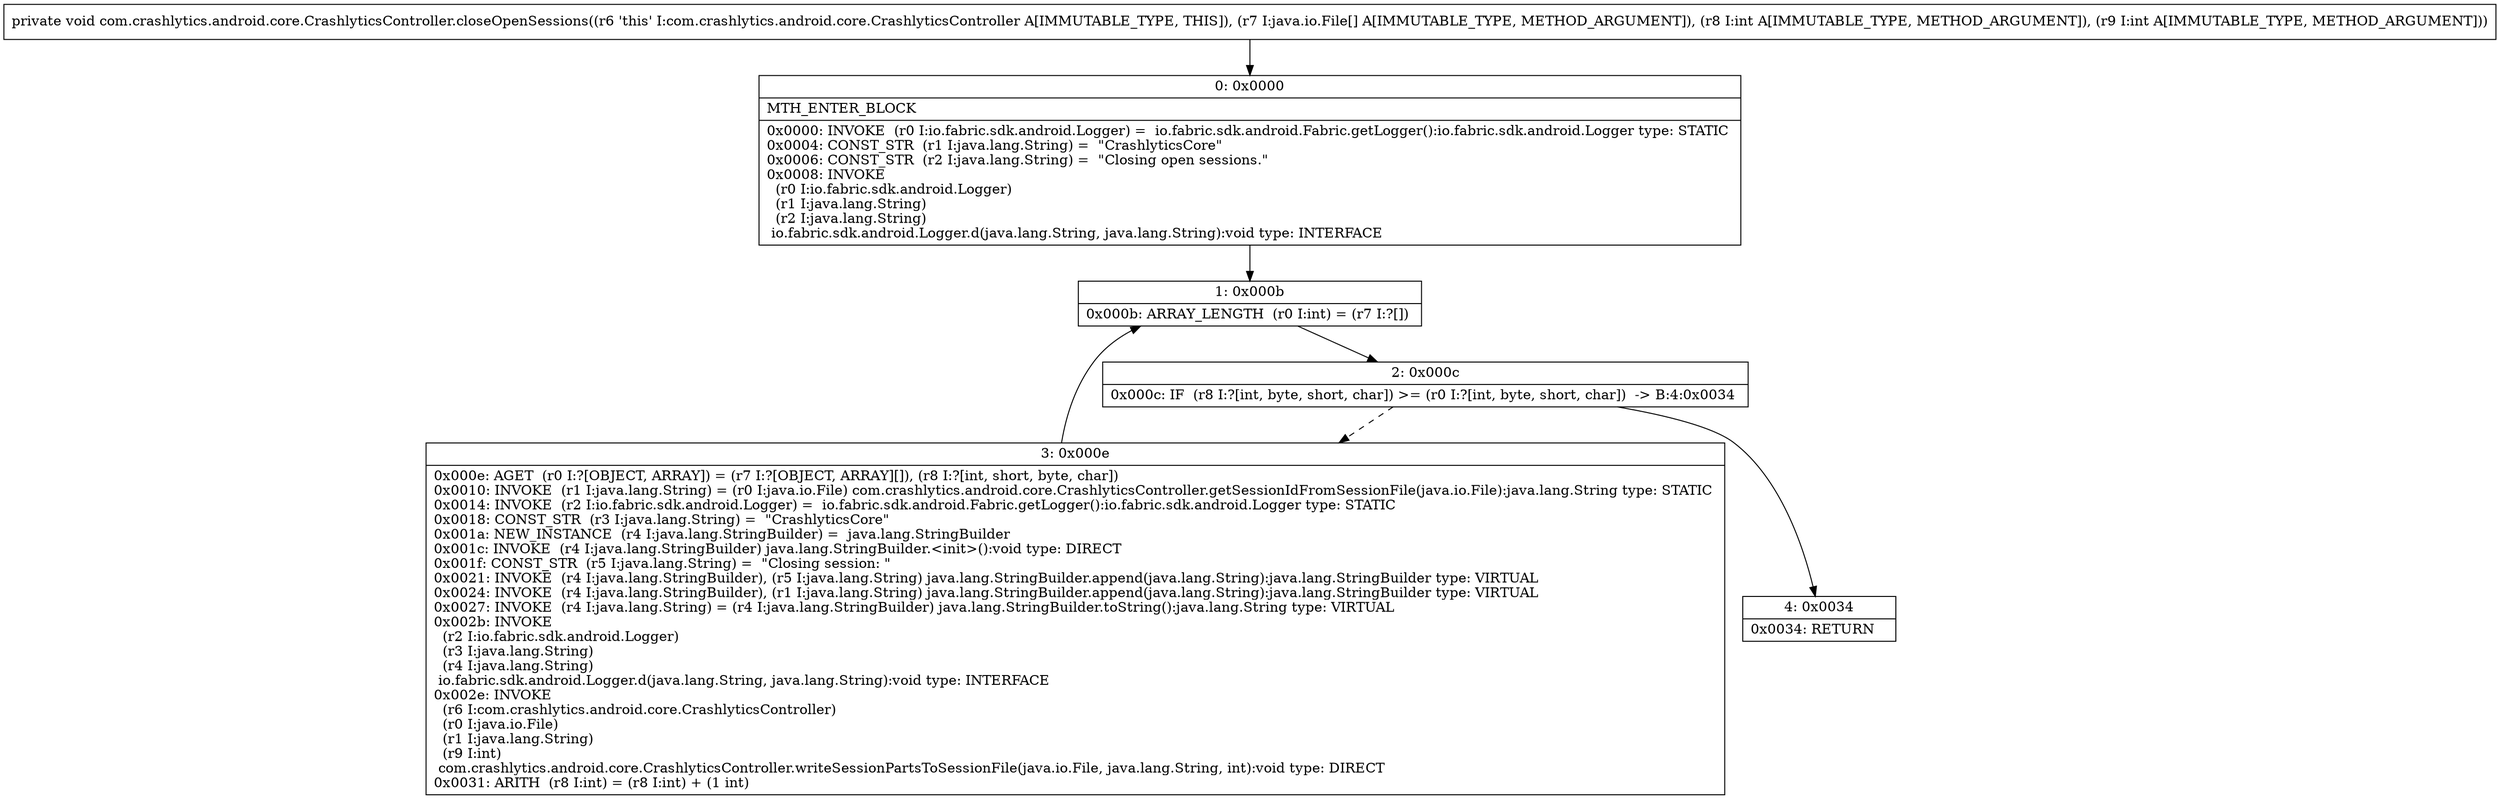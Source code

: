 digraph "CFG forcom.crashlytics.android.core.CrashlyticsController.closeOpenSessions([Ljava\/io\/File;II)V" {
Node_0 [shape=record,label="{0\:\ 0x0000|MTH_ENTER_BLOCK\l|0x0000: INVOKE  (r0 I:io.fabric.sdk.android.Logger) =  io.fabric.sdk.android.Fabric.getLogger():io.fabric.sdk.android.Logger type: STATIC \l0x0004: CONST_STR  (r1 I:java.lang.String) =  \"CrashlyticsCore\" \l0x0006: CONST_STR  (r2 I:java.lang.String) =  \"Closing open sessions.\" \l0x0008: INVOKE  \l  (r0 I:io.fabric.sdk.android.Logger)\l  (r1 I:java.lang.String)\l  (r2 I:java.lang.String)\l io.fabric.sdk.android.Logger.d(java.lang.String, java.lang.String):void type: INTERFACE \l}"];
Node_1 [shape=record,label="{1\:\ 0x000b|0x000b: ARRAY_LENGTH  (r0 I:int) = (r7 I:?[]) \l}"];
Node_2 [shape=record,label="{2\:\ 0x000c|0x000c: IF  (r8 I:?[int, byte, short, char]) \>= (r0 I:?[int, byte, short, char])  \-\> B:4:0x0034 \l}"];
Node_3 [shape=record,label="{3\:\ 0x000e|0x000e: AGET  (r0 I:?[OBJECT, ARRAY]) = (r7 I:?[OBJECT, ARRAY][]), (r8 I:?[int, short, byte, char]) \l0x0010: INVOKE  (r1 I:java.lang.String) = (r0 I:java.io.File) com.crashlytics.android.core.CrashlyticsController.getSessionIdFromSessionFile(java.io.File):java.lang.String type: STATIC \l0x0014: INVOKE  (r2 I:io.fabric.sdk.android.Logger) =  io.fabric.sdk.android.Fabric.getLogger():io.fabric.sdk.android.Logger type: STATIC \l0x0018: CONST_STR  (r3 I:java.lang.String) =  \"CrashlyticsCore\" \l0x001a: NEW_INSTANCE  (r4 I:java.lang.StringBuilder) =  java.lang.StringBuilder \l0x001c: INVOKE  (r4 I:java.lang.StringBuilder) java.lang.StringBuilder.\<init\>():void type: DIRECT \l0x001f: CONST_STR  (r5 I:java.lang.String) =  \"Closing session: \" \l0x0021: INVOKE  (r4 I:java.lang.StringBuilder), (r5 I:java.lang.String) java.lang.StringBuilder.append(java.lang.String):java.lang.StringBuilder type: VIRTUAL \l0x0024: INVOKE  (r4 I:java.lang.StringBuilder), (r1 I:java.lang.String) java.lang.StringBuilder.append(java.lang.String):java.lang.StringBuilder type: VIRTUAL \l0x0027: INVOKE  (r4 I:java.lang.String) = (r4 I:java.lang.StringBuilder) java.lang.StringBuilder.toString():java.lang.String type: VIRTUAL \l0x002b: INVOKE  \l  (r2 I:io.fabric.sdk.android.Logger)\l  (r3 I:java.lang.String)\l  (r4 I:java.lang.String)\l io.fabric.sdk.android.Logger.d(java.lang.String, java.lang.String):void type: INTERFACE \l0x002e: INVOKE  \l  (r6 I:com.crashlytics.android.core.CrashlyticsController)\l  (r0 I:java.io.File)\l  (r1 I:java.lang.String)\l  (r9 I:int)\l com.crashlytics.android.core.CrashlyticsController.writeSessionPartsToSessionFile(java.io.File, java.lang.String, int):void type: DIRECT \l0x0031: ARITH  (r8 I:int) = (r8 I:int) + (1 int) \l}"];
Node_4 [shape=record,label="{4\:\ 0x0034|0x0034: RETURN   \l}"];
MethodNode[shape=record,label="{private void com.crashlytics.android.core.CrashlyticsController.closeOpenSessions((r6 'this' I:com.crashlytics.android.core.CrashlyticsController A[IMMUTABLE_TYPE, THIS]), (r7 I:java.io.File[] A[IMMUTABLE_TYPE, METHOD_ARGUMENT]), (r8 I:int A[IMMUTABLE_TYPE, METHOD_ARGUMENT]), (r9 I:int A[IMMUTABLE_TYPE, METHOD_ARGUMENT])) }"];
MethodNode -> Node_0;
Node_0 -> Node_1;
Node_1 -> Node_2;
Node_2 -> Node_3[style=dashed];
Node_2 -> Node_4;
Node_3 -> Node_1;
}

